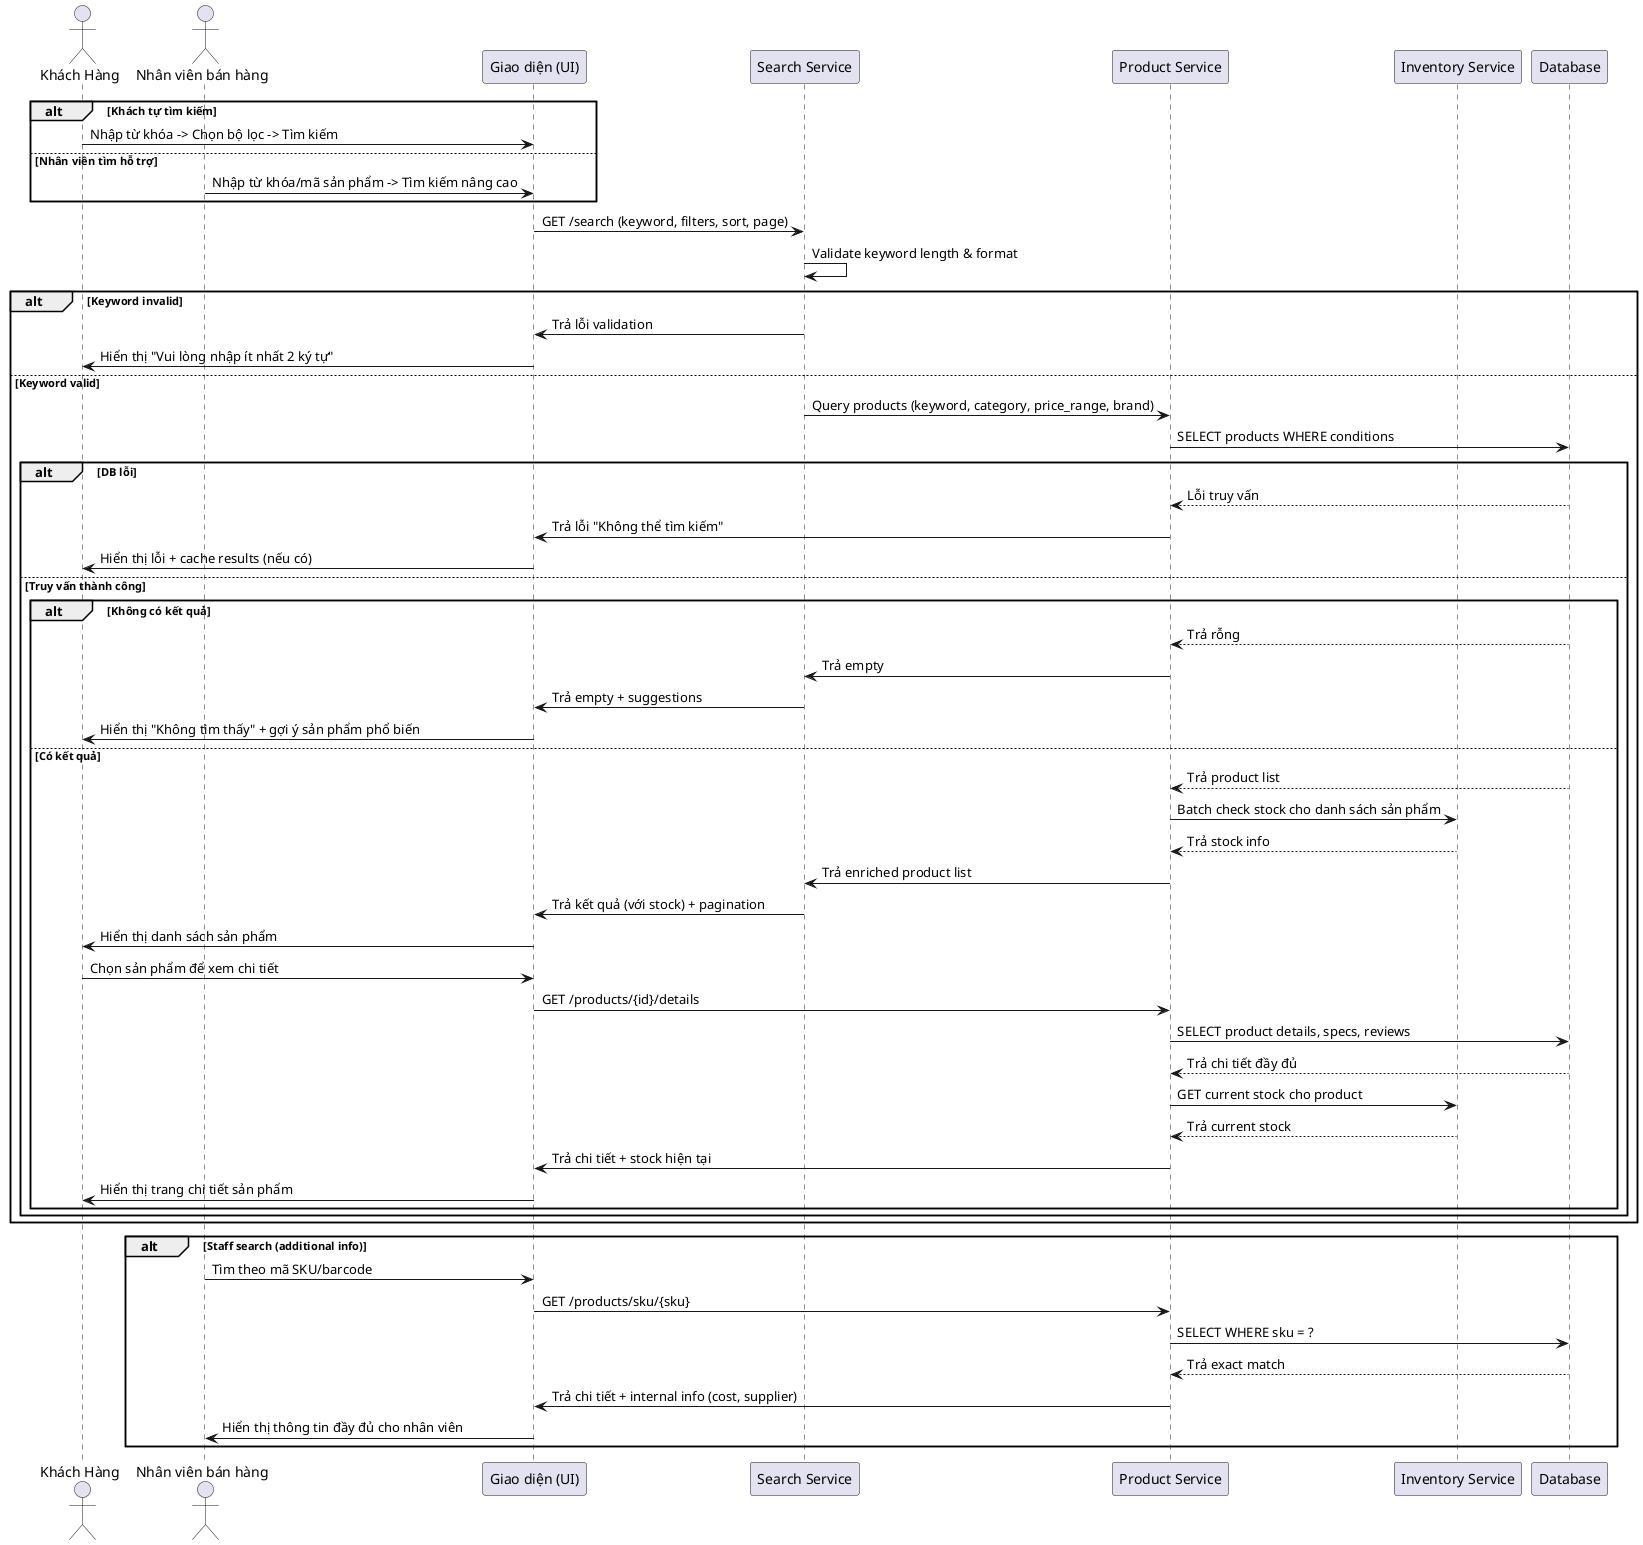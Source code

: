 @startuml tra-cuu-san-pham
actor "Khách Hàng" as Customer
actor "Nhân viên bán hàng" as Staff
participant "Giao diện (UI)" as UI
participant "Search Service" as Search
participant "Product Service" as Product
participant "Inventory Service" as Inventory
participant "Database" as DB

alt Khách tự tìm kiếm
  Customer -> UI: Nhập từ khóa -> Chọn bộ lọc -> Tìm kiếm
else Nhân viên tìm hỗ trợ
  Staff -> UI: Nhập từ khóa/mã sản phẩm -> Tìm kiếm nâng cao
end
UI -> Search: GET /search (keyword, filters, sort, page)
Search -> Search: Validate keyword length & format
alt Keyword invalid
  Search -> UI: Trả lỗi validation
  UI -> Customer: Hiển thị "Vui lòng nhập ít nhất 2 ký tự"
else Keyword valid
  Search -> Product: Query products (keyword, category, price_range, brand)
  Product -> DB: SELECT products WHERE conditions
  alt DB lỗi
    DB --> Product: Lỗi truy vấn
    Product -> UI: Trả lỗi "Không thể tìm kiếm"
    UI -> Customer: Hiển thị lỗi + cache results (nếu có)
  else Truy vấn thành công
    alt Không có kết quả
      DB --> Product: Trả rỗng
      Product -> Search: Trả empty
      Search -> UI: Trả empty + suggestions
      UI -> Customer: Hiển thị "Không tìm thấy" + gợi ý sản phẩm phổ biến
    else Có kết quả
      DB --> Product: Trả product list
      Product -> Inventory: Batch check stock cho danh sách sản phẩm
      Inventory --> Product: Trả stock info
      Product -> Search: Trả enriched product list
      Search -> UI: Trả kết quả (với stock) + pagination
      UI -> Customer: Hiển thị danh sách sản phẩm
      
      Customer -> UI: Chọn sản phẩm để xem chi tiết
      UI -> Product: GET /products/{id}/details
      Product -> DB: SELECT product details, specs, reviews
      DB --> Product: Trả chi tiết đầy đủ
      Product -> Inventory: GET current stock cho product
      Inventory --> Product: Trả current stock
      Product -> UI: Trả chi tiết + stock hiện tại
      UI -> Customer: Hiển thị trang chi tiết sản phẩm
    end
  end
end

alt Staff search (additional info)
  Staff -> UI: Tìm theo mã SKU/barcode
  UI -> Product: GET /products/sku/{sku}
  Product -> DB: SELECT WHERE sku = ?
  DB --> Product: Trả exact match
  Product -> UI: Trả chi tiết + internal info (cost, supplier)
  UI -> Staff: Hiển thị thông tin đầy đủ cho nhân viên
end
@enduml